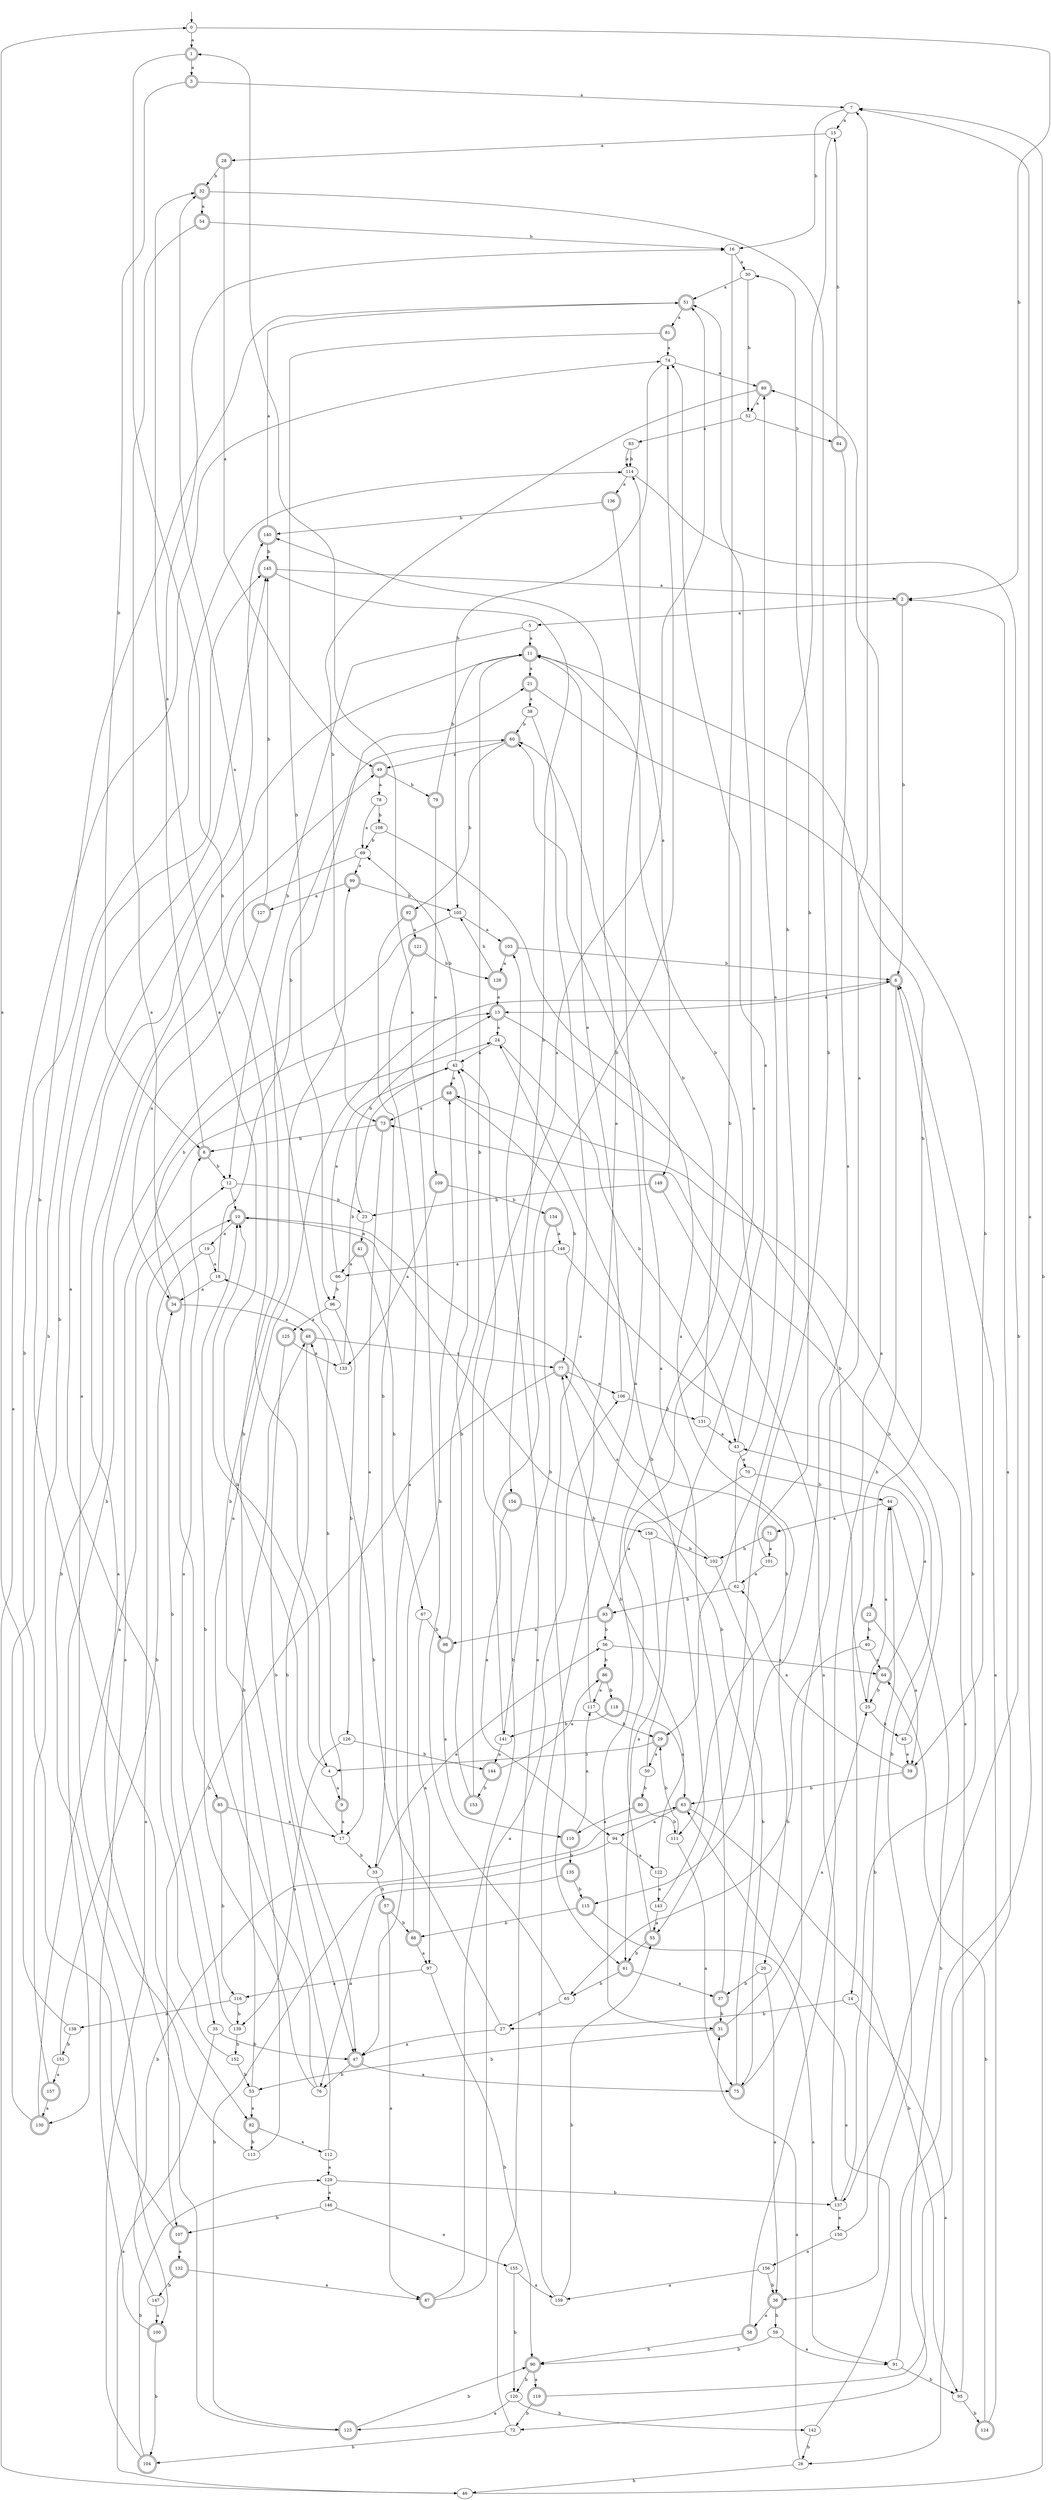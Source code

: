 digraph RandomDFA {
  __start0 [label="", shape=none];
  __start0 -> 0 [label=""];
  0 [shape=circle]
  0 -> 1 [label="a"]
  0 -> 2 [label="b"]
  1 [shape=doublecircle]
  1 -> 3 [label="a"]
  1 -> 4 [label="b"]
  2 [shape=doublecircle]
  2 -> 5 [label="a"]
  2 -> 6 [label="b"]
  3 [shape=doublecircle]
  3 -> 7 [label="a"]
  3 -> 8 [label="b"]
  4
  4 -> 9 [label="a"]
  4 -> 10 [label="b"]
  5
  5 -> 11 [label="a"]
  5 -> 12 [label="b"]
  6 [shape=doublecircle]
  6 -> 13 [label="a"]
  6 -> 14 [label="b"]
  7
  7 -> 15 [label="a"]
  7 -> 16 [label="b"]
  8 [shape=doublecircle]
  8 -> 16 [label="a"]
  8 -> 12 [label="b"]
  9 [shape=doublecircle]
  9 -> 17 [label="a"]
  9 -> 18 [label="b"]
  10 [shape=doublecircle]
  10 -> 19 [label="a"]
  10 -> 20 [label="b"]
  11 [shape=doublecircle]
  11 -> 21 [label="a"]
  11 -> 22 [label="b"]
  12
  12 -> 10 [label="a"]
  12 -> 23 [label="b"]
  13 [shape=doublecircle]
  13 -> 24 [label="a"]
  13 -> 25 [label="b"]
  14
  14 -> 26 [label="a"]
  14 -> 27 [label="b"]
  15
  15 -> 28 [label="a"]
  15 -> 29 [label="b"]
  16
  16 -> 30 [label="a"]
  16 -> 31 [label="b"]
  17
  17 -> 32 [label="a"]
  17 -> 33 [label="b"]
  18
  18 -> 34 [label="a"]
  18 -> 21 [label="b"]
  19
  19 -> 18 [label="a"]
  19 -> 35 [label="b"]
  20
  20 -> 36 [label="a"]
  20 -> 37 [label="b"]
  21 [shape=doublecircle]
  21 -> 38 [label="a"]
  21 -> 39 [label="b"]
  22 [shape=doublecircle]
  22 -> 39 [label="a"]
  22 -> 40 [label="b"]
  23
  23 -> 41 [label="a"]
  23 -> 13 [label="b"]
  24
  24 -> 42 [label="a"]
  24 -> 43 [label="b"]
  25
  25 -> 44 [label="a"]
  25 -> 45 [label="b"]
  26
  26 -> 31 [label="a"]
  26 -> 46 [label="b"]
  27
  27 -> 47 [label="a"]
  27 -> 48 [label="b"]
  28 [shape=doublecircle]
  28 -> 49 [label="a"]
  28 -> 32 [label="b"]
  29 [shape=doublecircle]
  29 -> 50 [label="a"]
  29 -> 4 [label="b"]
  30
  30 -> 51 [label="a"]
  30 -> 52 [label="b"]
  31 [shape=doublecircle]
  31 -> 25 [label="a"]
  31 -> 53 [label="b"]
  32 [shape=doublecircle]
  32 -> 54 [label="a"]
  32 -> 55 [label="b"]
  33
  33 -> 56 [label="a"]
  33 -> 57 [label="b"]
  34 [shape=doublecircle]
  34 -> 48 [label="a"]
  34 -> 13 [label="b"]
  35
  35 -> 46 [label="a"]
  35 -> 47 [label="b"]
  36 [shape=doublecircle]
  36 -> 58 [label="a"]
  36 -> 59 [label="b"]
  37 [shape=doublecircle]
  37 -> 60 [label="a"]
  37 -> 31 [label="b"]
  38
  38 -> 61 [label="a"]
  38 -> 60 [label="b"]
  39 [shape=doublecircle]
  39 -> 62 [label="a"]
  39 -> 63 [label="b"]
  40
  40 -> 64 [label="a"]
  40 -> 65 [label="b"]
  41 [shape=doublecircle]
  41 -> 66 [label="a"]
  41 -> 67 [label="b"]
  42
  42 -> 68 [label="a"]
  42 -> 69 [label="b"]
  43
  43 -> 70 [label="a"]
  43 -> 11 [label="b"]
  44
  44 -> 71 [label="a"]
  44 -> 72 [label="b"]
  45
  45 -> 39 [label="a"]
  45 -> 73 [label="b"]
  46
  46 -> 74 [label="a"]
  46 -> 7 [label="b"]
  47 [shape=doublecircle]
  47 -> 75 [label="a"]
  47 -> 76 [label="b"]
  48 [shape=doublecircle]
  48 -> 77 [label="a"]
  48 -> 47 [label="b"]
  49 [shape=doublecircle]
  49 -> 78 [label="a"]
  49 -> 79 [label="b"]
  50
  50 -> 74 [label="a"]
  50 -> 80 [label="b"]
  51 [shape=doublecircle]
  51 -> 81 [label="a"]
  51 -> 82 [label="b"]
  52
  52 -> 83 [label="a"]
  52 -> 84 [label="b"]
  53
  53 -> 82 [label="a"]
  53 -> 48 [label="b"]
  54 [shape=doublecircle]
  54 -> 85 [label="a"]
  54 -> 16 [label="b"]
  55 [shape=doublecircle]
  55 -> 51 [label="a"]
  55 -> 61 [label="b"]
  56
  56 -> 64 [label="a"]
  56 -> 86 [label="b"]
  57 [shape=doublecircle]
  57 -> 87 [label="a"]
  57 -> 88 [label="b"]
  58 [shape=doublecircle]
  58 -> 89 [label="a"]
  58 -> 90 [label="b"]
  59
  59 -> 91 [label="a"]
  59 -> 90 [label="b"]
  60 [shape=doublecircle]
  60 -> 49 [label="a"]
  60 -> 92 [label="b"]
  61 [shape=doublecircle]
  61 -> 37 [label="a"]
  61 -> 65 [label="b"]
  62
  62 -> 89 [label="a"]
  62 -> 93 [label="b"]
  63 [shape=doublecircle]
  63 -> 94 [label="a"]
  63 -> 95 [label="b"]
  64 [shape=doublecircle]
  64 -> 43 [label="a"]
  64 -> 25 [label="b"]
  65
  65 -> 1 [label="a"]
  65 -> 27 [label="b"]
  66
  66 -> 42 [label="a"]
  66 -> 96 [label="b"]
  67
  67 -> 97 [label="a"]
  67 -> 98 [label="b"]
  68 [shape=doublecircle]
  68 -> 73 [label="a"]
  68 -> 77 [label="b"]
  69
  69 -> 99 [label="a"]
  69 -> 100 [label="b"]
  70
  70 -> 93 [label="a"]
  70 -> 44 [label="b"]
  71 [shape=doublecircle]
  71 -> 101 [label="a"]
  71 -> 102 [label="b"]
  72
  72 -> 103 [label="a"]
  72 -> 104 [label="b"]
  73 [shape=doublecircle]
  73 -> 17 [label="a"]
  73 -> 8 [label="b"]
  74
  74 -> 89 [label="a"]
  74 -> 105 [label="b"]
  75 [shape=doublecircle]
  75 -> 7 [label="a"]
  75 -> 10 [label="b"]
  76
  76 -> 6 [label="a"]
  76 -> 10 [label="b"]
  77 [shape=doublecircle]
  77 -> 106 [label="a"]
  77 -> 107 [label="b"]
  78
  78 -> 69 [label="a"]
  78 -> 108 [label="b"]
  79 [shape=doublecircle]
  79 -> 109 [label="a"]
  79 -> 11 [label="b"]
  80 [shape=doublecircle]
  80 -> 110 [label="a"]
  80 -> 111 [label="b"]
  81 [shape=doublecircle]
  81 -> 74 [label="a"]
  81 -> 96 [label="b"]
  82 [shape=doublecircle]
  82 -> 112 [label="a"]
  82 -> 113 [label="b"]
  83
  83 -> 114 [label="a"]
  83 -> 114 [label="b"]
  84 [shape=doublecircle]
  84 -> 115 [label="a"]
  84 -> 15 [label="b"]
  85 [shape=doublecircle]
  85 -> 17 [label="a"]
  85 -> 116 [label="b"]
  86 [shape=doublecircle]
  86 -> 117 [label="a"]
  86 -> 118 [label="b"]
  87 [shape=doublecircle]
  87 -> 106 [label="a"]
  87 -> 42 [label="b"]
  88 [shape=doublecircle]
  88 -> 97 [label="a"]
  88 -> 68 [label="b"]
  89 [shape=doublecircle]
  89 -> 52 [label="a"]
  89 -> 73 [label="b"]
  90 [shape=doublecircle]
  90 -> 119 [label="a"]
  90 -> 120 [label="b"]
  91
  91 -> 7 [label="a"]
  91 -> 95 [label="b"]
  92 [shape=doublecircle]
  92 -> 121 [label="a"]
  92 -> 33 [label="b"]
  93 [shape=doublecircle]
  93 -> 98 [label="a"]
  93 -> 56 [label="b"]
  94
  94 -> 122 [label="a"]
  94 -> 123 [label="b"]
  95
  95 -> 68 [label="a"]
  95 -> 124 [label="b"]
  96
  96 -> 125 [label="a"]
  96 -> 126 [label="b"]
  97
  97 -> 116 [label="a"]
  97 -> 90 [label="b"]
  98 [shape=doublecircle]
  98 -> 110 [label="a"]
  98 -> 11 [label="b"]
  99 [shape=doublecircle]
  99 -> 127 [label="a"]
  99 -> 105 [label="b"]
  100 [shape=doublecircle]
  100 -> 24 [label="a"]
  100 -> 104 [label="b"]
  101
  101 -> 62 [label="a"]
  101 -> 30 [label="b"]
  102
  102 -> 77 [label="a"]
  102 -> 75 [label="b"]
  103 [shape=doublecircle]
  103 -> 128 [label="a"]
  103 -> 6 [label="b"]
  104 [shape=doublecircle]
  104 -> 10 [label="a"]
  104 -> 129 [label="b"]
  105
  105 -> 103 [label="a"]
  105 -> 130 [label="b"]
  106
  106 -> 11 [label="a"]
  106 -> 131 [label="b"]
  107 [shape=doublecircle]
  107 -> 132 [label="a"]
  107 -> 114 [label="b"]
  108
  108 -> 111 [label="a"]
  108 -> 69 [label="b"]
  109 [shape=doublecircle]
  109 -> 133 [label="a"]
  109 -> 134 [label="b"]
  110 [shape=doublecircle]
  110 -> 117 [label="a"]
  110 -> 135 [label="b"]
  111
  111 -> 75 [label="a"]
  111 -> 29 [label="b"]
  112
  112 -> 129 [label="a"]
  112 -> 60 [label="b"]
  113
  113 -> 11 [label="a"]
  113 -> 99 [label="b"]
  114
  114 -> 136 [label="a"]
  114 -> 137 [label="b"]
  115 [shape=doublecircle]
  115 -> 91 [label="a"]
  115 -> 88 [label="b"]
  116
  116 -> 138 [label="a"]
  116 -> 139 [label="b"]
  117
  117 -> 140 [label="a"]
  117 -> 29 [label="b"]
  118 [shape=doublecircle]
  118 -> 63 [label="a"]
  118 -> 141 [label="b"]
  119 [shape=doublecircle]
  119 -> 2 [label="a"]
  119 -> 72 [label="b"]
  120
  120 -> 123 [label="a"]
  120 -> 142 [label="b"]
  121 [shape=doublecircle]
  121 -> 47 [label="a"]
  121 -> 128 [label="b"]
  122
  122 -> 143 [label="a"]
  122 -> 77 [label="b"]
  123 [shape=doublecircle]
  123 -> 49 [label="a"]
  123 -> 90 [label="b"]
  124 [shape=doublecircle]
  124 -> 6 [label="a"]
  124 -> 64 [label="b"]
  125 [shape=doublecircle]
  125 -> 133 [label="a"]
  125 -> 47 [label="b"]
  126
  126 -> 139 [label="a"]
  126 -> 144 [label="b"]
  127 [shape=doublecircle]
  127 -> 34 [label="a"]
  127 -> 145 [label="b"]
  128 [shape=doublecircle]
  128 -> 13 [label="a"]
  128 -> 105 [label="b"]
  129
  129 -> 146 [label="a"]
  129 -> 137 [label="b"]
  130 [shape=doublecircle]
  130 -> 12 [label="a"]
  130 -> 145 [label="b"]
  131
  131 -> 43 [label="a"]
  131 -> 60 [label="b"]
  132 [shape=doublecircle]
  132 -> 87 [label="a"]
  132 -> 147 [label="b"]
  133
  133 -> 32 [label="a"]
  133 -> 42 [label="b"]
  134 [shape=doublecircle]
  134 -> 148 [label="a"]
  134 -> 141 [label="b"]
  135 [shape=doublecircle]
  135 -> 76 [label="a"]
  135 -> 115 [label="b"]
  136 [shape=doublecircle]
  136 -> 149 [label="a"]
  136 -> 140 [label="b"]
  137
  137 -> 150 [label="a"]
  137 -> 6 [label="b"]
  138
  138 -> 0 [label="a"]
  138 -> 151 [label="b"]
  139
  139 -> 8 [label="a"]
  139 -> 152 [label="b"]
  140 [shape=doublecircle]
  140 -> 51 [label="a"]
  140 -> 145 [label="b"]
  141
  141 -> 144 [label="a"]
  141 -> 74 [label="b"]
  142
  142 -> 63 [label="a"]
  142 -> 26 [label="b"]
  143
  143 -> 55 [label="a"]
  143 -> 24 [label="b"]
  144 [shape=doublecircle]
  144 -> 86 [label="a"]
  144 -> 153 [label="b"]
  145 [shape=doublecircle]
  145 -> 2 [label="a"]
  145 -> 154 [label="b"]
  146
  146 -> 155 [label="a"]
  146 -> 107 [label="b"]
  147
  147 -> 100 [label="a"]
  147 -> 63 [label="b"]
  148
  148 -> 66 [label="a"]
  148 -> 36 [label="b"]
  149 [shape=doublecircle]
  149 -> 137 [label="a"]
  149 -> 23 [label="b"]
  150
  150 -> 156 [label="a"]
  150 -> 44 [label="b"]
  151
  151 -> 157 [label="a"]
  151 -> 34 [label="b"]
  152
  152 -> 140 [label="a"]
  152 -> 53 [label="b"]
  153 [shape=doublecircle]
  153 -> 51 [label="a"]
  153 -> 42 [label="b"]
  154 [shape=doublecircle]
  154 -> 94 [label="a"]
  154 -> 158 [label="b"]
  155
  155 -> 159 [label="a"]
  155 -> 120 [label="b"]
  156
  156 -> 159 [label="a"]
  156 -> 36 [label="b"]
  157 [shape=doublecircle]
  157 -> 130 [label="a"]
  157 -> 145 [label="b"]
  158
  158 -> 61 [label="a"]
  158 -> 102 [label="b"]
  159
  159 -> 114 [label="a"]
  159 -> 55 [label="b"]
}
